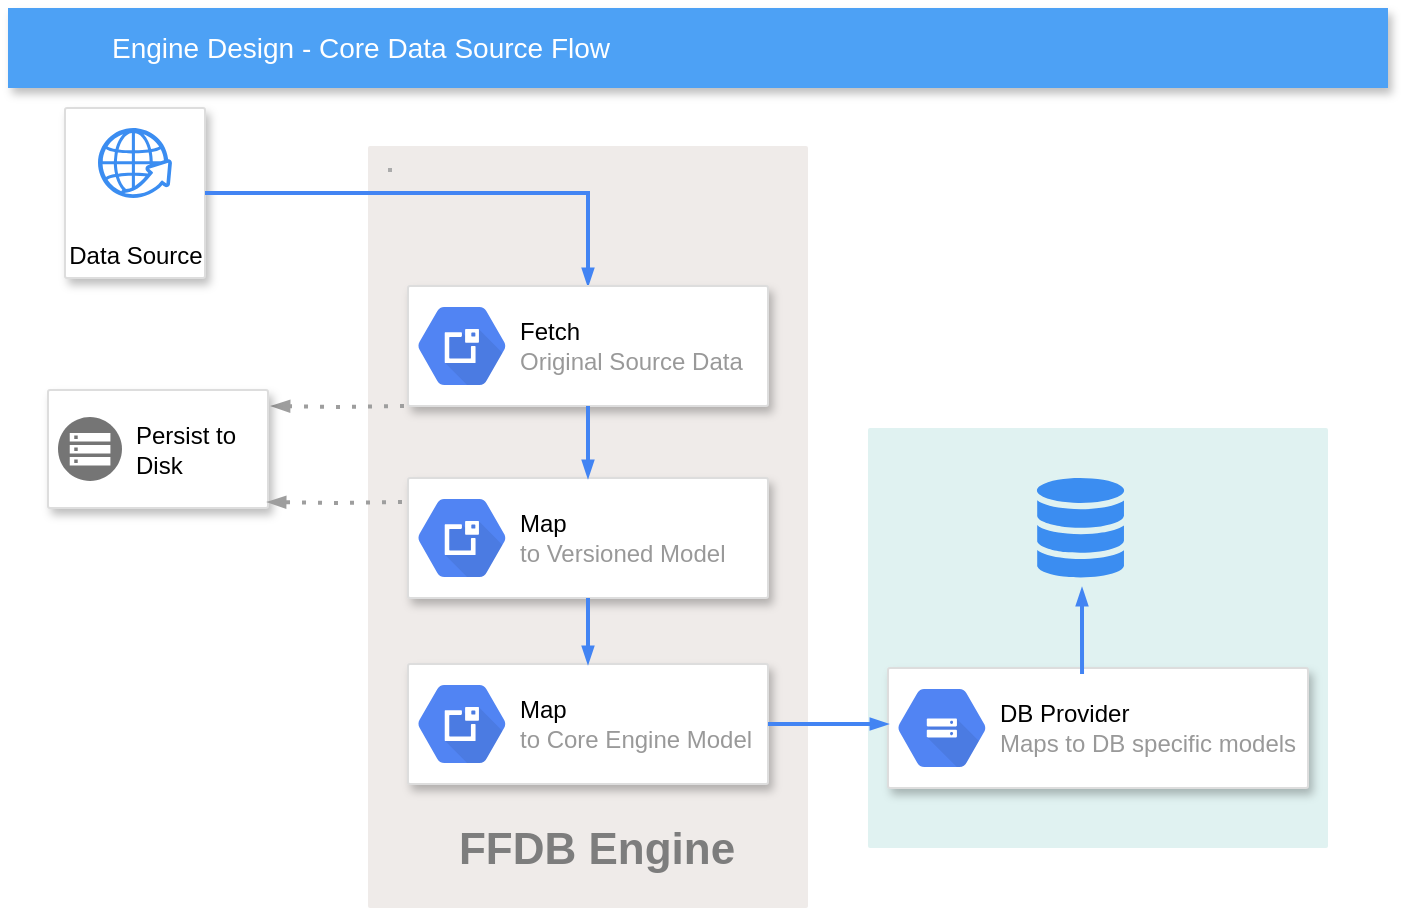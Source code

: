 <mxfile version="10.5.4" type="device"><diagram id="f106602c-feb2-e66a-4537-3a34d633f6aa" name="Page-1"><mxGraphModel dx="1224" dy="715" grid="1" gridSize="10" guides="1" tooltips="1" connect="1" arrows="1" fold="1" page="1" pageScale="1" pageWidth="1169" pageHeight="827" background="#ffffff" math="0" shadow="0"><root><mxCell id="0"/><mxCell id="1" parent="0"/><mxCell id="tR84F-n4thTuXjlgdN51-574" value="&lt;div style=&quot;text-align: right&quot;&gt;&lt;/div&gt;" style="points=[[0,0,0],[0.25,0,0],[0.5,0,0],[0.75,0,0],[1,0,0],[1,0.25,0],[1,0.5,0],[1,0.75,0],[1,1,0],[0.75,1,0],[0.5,1,0],[0.25,1,0],[0,1,0],[0,0.75,0],[0,0.5,0],[0,0.25,0]];rounded=1;absoluteArcSize=1;arcSize=2;html=1;strokeColor=none;gradientColor=none;shadow=0;dashed=0;fontSize=12;fontColor=#9E9E9E;align=left;verticalAlign=top;spacing=10;spacingTop=-4;fillColor=#EFEBE9;labelBackgroundColor=#D4E1F5;labelBorderColor=#ABABAB;strokeWidth=7;" vertex="1" parent="1"><mxGeometry x="370" y="109" width="220" height="381" as="geometry"/></mxCell><mxCell id="2" value="Engine Design - Core Data Source Flow" style="fillColor=#4DA1F5;strokeColor=none;shadow=1;gradientColor=none;fontSize=14;align=left;spacingLeft=50;fontColor=#ffffff;html=1;" parent="1" vertex="1"><mxGeometry x="190" y="40" width="690" height="40" as="geometry"/></mxCell><mxCell id="495" value="&lt;font color=&quot;#000000&quot;&gt;Data Source&lt;/font&gt;" style="strokeColor=#dddddd;fillColor=#ffffff;shadow=1;strokeWidth=1;rounded=1;absoluteArcSize=1;arcSize=2;labelPosition=center;verticalLabelPosition=middle;align=center;verticalAlign=bottom;spacingLeft=0;fontColor=#999999;fontSize=12;whiteSpace=wrap;spacingBottom=2;html=1;" parent="1" vertex="1"><mxGeometry x="218.5" y="90" width="70" height="85" as="geometry"/></mxCell><mxCell id="tR84F-n4thTuXjlgdN51-516" value="" style="html=1;aspect=fixed;strokeColor=none;shadow=0;align=center;verticalAlign=top;fillColor=#3B8DF1;shape=mxgraph.gcp2.globe_world" vertex="1" parent="1"><mxGeometry x="235" y="100" width="37" height="35" as="geometry"/></mxCell><mxCell id="tR84F-n4thTuXjlgdN51-527" value="" style="edgeStyle=orthogonalEdgeStyle;fontSize=12;html=1;endArrow=blockThin;endFill=1;rounded=0;strokeWidth=2;endSize=4;startSize=4;dashed=0;strokeColor=#4284F3;entryX=0.5;entryY=0;entryDx=0;entryDy=0;exitX=1;exitY=0.5;exitDx=0;exitDy=0;" edge="1" parent="1" source="495" target="tR84F-n4thTuXjlgdN51-537"><mxGeometry width="100" relative="1" as="geometry"><mxPoint x="290" y="150" as="sourcePoint"/><mxPoint x="425" y="216" as="targetPoint"/></mxGeometry></mxCell><mxCell id="tR84F-n4thTuXjlgdN51-537" value="" style="strokeColor=#dddddd;fillColor=#ffffff;shadow=1;strokeWidth=1;rounded=1;absoluteArcSize=1;arcSize=2;" vertex="1" parent="1"><mxGeometry x="390" y="179" width="180" height="60" as="geometry"/></mxCell><mxCell id="tR84F-n4thTuXjlgdN51-538" value="&lt;font color=&quot;#000000&quot;&gt;Fetch&lt;/font&gt;&lt;br&gt;Original Source Data" style="dashed=0;connectable=0;html=1;fillColor=#5184F3;strokeColor=none;shape=mxgraph.gcp2.cloud_external_ip_addresses;part=1;labelPosition=right;verticalLabelPosition=middle;align=left;verticalAlign=middle;spacingLeft=5;fontColor=#999999;fontSize=12;" vertex="1" parent="tR84F-n4thTuXjlgdN51-537"><mxGeometry y="0.5" width="44" height="39" relative="1" as="geometry"><mxPoint x="5" y="-19.5" as="offset"/></mxGeometry></mxCell><mxCell id="tR84F-n4thTuXjlgdN51-548" value="" style="edgeStyle=orthogonalEdgeStyle;fontSize=12;html=1;endArrow=blockThin;endFill=1;rounded=0;strokeWidth=2;endSize=4;startSize=4;dashed=1;dashPattern=1 3;strokeColor=#9E9E9E;entryX=1.018;entryY=0.136;entryDx=0;entryDy=0;entryPerimeter=0;" edge="1" parent="tR84F-n4thTuXjlgdN51-537" target="tR84F-n4thTuXjlgdN51-557"><mxGeometry width="100" relative="1" as="geometry"><mxPoint x="-2" y="60" as="sourcePoint"/><mxPoint x="-99" y="51" as="targetPoint"/></mxGeometry></mxCell><mxCell id="tR84F-n4thTuXjlgdN51-540" value="" style="strokeColor=#dddddd;fillColor=#ffffff;shadow=1;strokeWidth=1;rounded=1;absoluteArcSize=1;arcSize=2;" vertex="1" parent="1"><mxGeometry x="390" y="275" width="180" height="60" as="geometry"/></mxCell><mxCell id="tR84F-n4thTuXjlgdN51-541" value="&lt;font color=&quot;#000000&quot;&gt;Map&lt;/font&gt;&lt;br&gt;to Versioned Model" style="dashed=0;connectable=0;html=1;fillColor=#5184F3;strokeColor=none;shape=mxgraph.gcp2.cloud_external_ip_addresses;part=1;labelPosition=right;verticalLabelPosition=middle;align=left;verticalAlign=middle;spacingLeft=5;fontColor=#999999;fontSize=12;" vertex="1" parent="tR84F-n4thTuXjlgdN51-540"><mxGeometry y="0.5" width="44" height="39" relative="1" as="geometry"><mxPoint x="5" y="-19.5" as="offset"/></mxGeometry></mxCell><mxCell id="tR84F-n4thTuXjlgdN51-543" value="" style="strokeColor=#dddddd;fillColor=#ffffff;shadow=1;strokeWidth=1;rounded=1;absoluteArcSize=1;arcSize=2;" vertex="1" parent="1"><mxGeometry x="390" y="368" width="180" height="60" as="geometry"/></mxCell><mxCell id="tR84F-n4thTuXjlgdN51-544" value="&lt;font color=&quot;#000000&quot;&gt;Map&lt;/font&gt;&lt;br&gt;to Core Engine Model" style="dashed=0;connectable=0;html=1;fillColor=#5184F3;strokeColor=none;shape=mxgraph.gcp2.cloud_external_ip_addresses;part=1;labelPosition=right;verticalLabelPosition=middle;align=left;verticalAlign=middle;spacingLeft=5;fontColor=#999999;fontSize=12;" vertex="1" parent="tR84F-n4thTuXjlgdN51-543"><mxGeometry y="0.5" width="44" height="39" relative="1" as="geometry"><mxPoint x="5" y="-19.5" as="offset"/></mxGeometry></mxCell><mxCell id="tR84F-n4thTuXjlgdN51-545" value="" style="edgeStyle=orthogonalEdgeStyle;fontSize=12;html=1;endArrow=blockThin;endFill=1;rounded=0;strokeWidth=2;endSize=4;startSize=4;dashed=0;strokeColor=#4284F3;entryX=0.5;entryY=0;entryDx=0;entryDy=0;exitX=0.5;exitY=1;exitDx=0;exitDy=0;" edge="1" parent="1" source="tR84F-n4thTuXjlgdN51-537" target="tR84F-n4thTuXjlgdN51-540"><mxGeometry width="100" relative="1" as="geometry"><mxPoint x="420" y="250" as="sourcePoint"/><mxPoint x="520" y="250" as="targetPoint"/></mxGeometry></mxCell><mxCell id="tR84F-n4thTuXjlgdN51-547" value="" style="edgeStyle=orthogonalEdgeStyle;fontSize=12;html=1;endArrow=blockThin;endFill=1;rounded=0;strokeWidth=2;endSize=4;startSize=4;dashed=0;strokeColor=#4284F3;entryX=0.5;entryY=0;entryDx=0;entryDy=0;exitX=0.5;exitY=1;exitDx=0;exitDy=0;" edge="1" parent="1" source="tR84F-n4thTuXjlgdN51-540" target="tR84F-n4thTuXjlgdN51-543"><mxGeometry width="100" relative="1" as="geometry"><mxPoint x="420" y="360" as="sourcePoint"/><mxPoint x="520" y="360" as="targetPoint"/></mxGeometry></mxCell><mxCell id="tR84F-n4thTuXjlgdN51-557" value="" style="strokeColor=#dddddd;fillColor=#ffffff;shadow=1;strokeWidth=1;rounded=1;absoluteArcSize=1;arcSize=2;" vertex="1" parent="1"><mxGeometry x="210" y="231" width="110" height="59" as="geometry"/></mxCell><mxCell id="tR84F-n4thTuXjlgdN51-558" value="Persist to &lt;br&gt;Disk" style="dashed=0;connectable=0;html=1;fillColor=#757575;strokeColor=none;shape=mxgraph.gcp2.persistent_disk_snapshot;part=1;labelPosition=right;verticalLabelPosition=middle;align=left;verticalAlign=middle;spacingLeft=5;fontColor=#000000;fontSize=12;" vertex="1" parent="tR84F-n4thTuXjlgdN51-557"><mxGeometry y="0.5" width="32" height="32" relative="1" as="geometry"><mxPoint x="5" y="-16" as="offset"/></mxGeometry></mxCell><mxCell id="tR84F-n4thTuXjlgdN51-549" value="" style="edgeStyle=orthogonalEdgeStyle;fontSize=12;html=1;endArrow=blockThin;endFill=1;rounded=0;strokeWidth=2;endSize=4;startSize=4;dashed=1;dashPattern=1 3;strokeColor=#9E9E9E;entryX=1;entryY=0.949;entryDx=0;entryDy=0;entryPerimeter=0;" edge="1" parent="1" target="tR84F-n4thTuXjlgdN51-557"><mxGeometry width="100" relative="1" as="geometry"><mxPoint x="387" y="287" as="sourcePoint"/><mxPoint x="323" y="275" as="targetPoint"/></mxGeometry></mxCell><mxCell id="tR84F-n4thTuXjlgdN51-577" value="" style="points=[[0,0,0],[0.25,0,0],[0.5,0,0],[0.75,0,0],[1,0,0],[1,0.25,0],[1,0.5,0],[1,0.75,0],[1,1,0],[0.75,1,0],[0.5,1,0],[0.25,1,0],[0,1,0],[0,0.75,0],[0,0.5,0],[0,0.25,0]];rounded=1;absoluteArcSize=1;arcSize=2;html=1;strokeColor=none;gradientColor=none;shadow=0;dashed=0;fontSize=12;fontColor=#9E9E9E;align=left;verticalAlign=top;spacing=10;spacingTop=-4;fillColor=#E0F2F1;labelBackgroundColor=#D4E1F5;" vertex="1" parent="1"><mxGeometry x="620" y="250" width="230" height="210" as="geometry"/></mxCell><mxCell id="tR84F-n4thTuXjlgdN51-580" value="" style="strokeColor=#dddddd;fillColor=#ffffff;shadow=1;strokeWidth=1;rounded=1;absoluteArcSize=1;arcSize=2;labelBackgroundColor=#D4E1F5;" vertex="1" parent="1"><mxGeometry x="630" y="370" width="210" height="60" as="geometry"/></mxCell><mxCell id="tR84F-n4thTuXjlgdN51-581" value="&lt;font color=&quot;#000000&quot;&gt;DB Provider&lt;/font&gt;&lt;br&gt;Maps to DB specific models" style="dashed=0;connectable=0;html=1;fillColor=#5184F3;strokeColor=none;shape=mxgraph.gcp2.cloud_storage;part=1;labelPosition=right;verticalLabelPosition=middle;align=left;verticalAlign=middle;spacingLeft=5;fontColor=#999999;fontSize=12;" vertex="1" parent="tR84F-n4thTuXjlgdN51-580"><mxGeometry y="0.5" width="44" height="39" relative="1" as="geometry"><mxPoint x="5" y="-19.5" as="offset"/></mxGeometry></mxCell><mxCell id="tR84F-n4thTuXjlgdN51-583" value="" style="html=1;aspect=fixed;strokeColor=none;shadow=0;align=center;verticalAlign=top;fillColor=#3B8DF1;shape=mxgraph.gcp2.cloud_monitoring;labelBackgroundColor=#D4E1F5;" vertex="1" parent="1"><mxGeometry x="704" y="275" width="45" height="50" as="geometry"/></mxCell><mxCell id="tR84F-n4thTuXjlgdN51-584" value="" style="edgeStyle=orthogonalEdgeStyle;fontSize=12;html=1;endArrow=blockThin;endFill=1;rounded=0;strokeWidth=2;endSize=4;startSize=4;dashed=0;strokeColor=#4284F3;exitX=1;exitY=0.5;exitDx=0;exitDy=0;" edge="1" parent="1" source="tR84F-n4thTuXjlgdN51-543"><mxGeometry width="100" relative="1" as="geometry"><mxPoint x="590" y="390" as="sourcePoint"/><mxPoint x="630" y="398" as="targetPoint"/></mxGeometry></mxCell><mxCell id="tR84F-n4thTuXjlgdN51-585" value="" style="edgeStyle=orthogonalEdgeStyle;fontSize=12;html=1;endArrow=blockThin;endFill=1;rounded=0;strokeWidth=2;endSize=4;startSize=4;dashed=0;strokeColor=#4284F3;exitX=0.462;exitY=0.05;exitDx=0;exitDy=0;exitPerimeter=0;" edge="1" parent="1" source="tR84F-n4thTuXjlgdN51-580"><mxGeometry width="100" relative="1" as="geometry"><mxPoint x="730" y="340" as="sourcePoint"/><mxPoint x="727" y="330" as="targetPoint"/></mxGeometry></mxCell><mxCell id="tR84F-n4thTuXjlgdN51-586" value="FFDB Engine" style="text;html=1;resizable=0;autosize=1;align=center;verticalAlign=middle;points=[];fillColor=none;strokeColor=none;rounded=0;labelBackgroundColor=none;fontStyle=1;fontSize=22;fontColor=#7D7D7D;" vertex="1" parent="1"><mxGeometry x="439" y="451" width="90" height="20" as="geometry"/></mxCell></root></mxGraphModel></diagram></mxfile>
